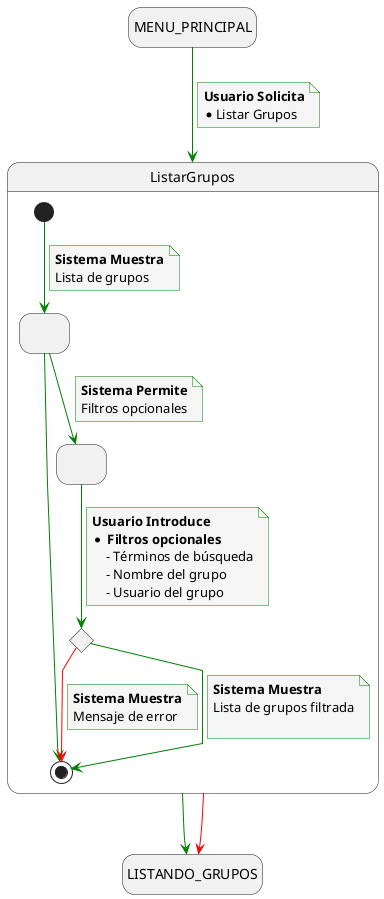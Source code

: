 @startuml
skinparam {
    NoteBackgroundColor #whiteSmoke
    ArrowColor #green
    NoteBorderColor #green
    linetype polyline
}

hide empty description

state startState as "MENU_PRINCIPAL"
state endState as "LISTANDO_GRUPOS"

startState --> ListarGrupos
note on link
    <b>Usuario Solicita</b>
    * Listar Grupos
end note

ListarGrupos --> endState
ListarGrupos -[#red]-> endState

state ListarGrupos {
    state solicitudFiltros as " "
    state envioFiltros as " "
    state revisionFiltrosEnviados <<choice>>
    [*] --> solicitudFiltros
    note on link
        <b>Sistema Muestra</b>
        Lista de grupos
    end note

    solicitudFiltros -r-> [*]

    solicitudFiltros --> envioFiltros
    note on link
        <b>Sistema Permite</b>
        Filtros opcionales
    end note

    envioFiltros --> revisionFiltrosEnviados
    note on link
        <b>Usuario Introduce</b>
        * <b> Filtros opcionales </b>
            - Términos de búsqueda
            - Nombre del grupo
            - Usuario del grupo
    end note

    revisionFiltrosEnviados -[#red]-> [*]
    note on link
        <b>Sistema Muestra</b>
        Mensaje de error
    end note

    revisionFiltrosEnviados --> [*]
    note on link
        <b>Sistema Muestra</b>
        Lista de grupos filtrada

    end note
}
@enduml